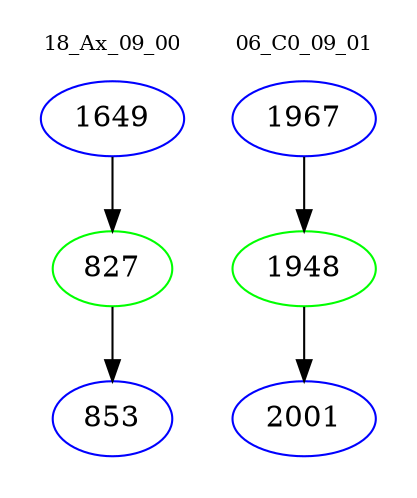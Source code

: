 digraph{
subgraph cluster_0 {
color = white
label = "18_Ax_09_00";
fontsize=10;
T0_1649 [label="1649", color="blue"]
T0_1649 -> T0_827 [color="black"]
T0_827 [label="827", color="green"]
T0_827 -> T0_853 [color="black"]
T0_853 [label="853", color="blue"]
}
subgraph cluster_1 {
color = white
label = "06_C0_09_01";
fontsize=10;
T1_1967 [label="1967", color="blue"]
T1_1967 -> T1_1948 [color="black"]
T1_1948 [label="1948", color="green"]
T1_1948 -> T1_2001 [color="black"]
T1_2001 [label="2001", color="blue"]
}
}
